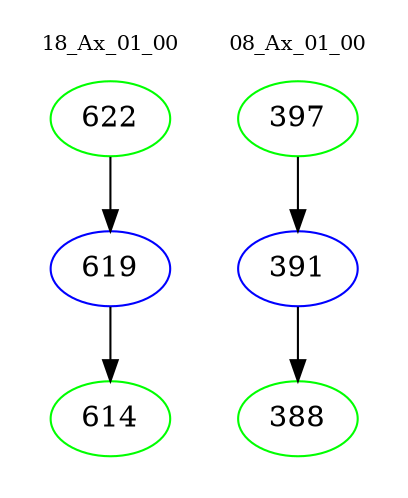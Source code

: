 digraph{
subgraph cluster_0 {
color = white
label = "18_Ax_01_00";
fontsize=10;
T0_622 [label="622", color="green"]
T0_622 -> T0_619 [color="black"]
T0_619 [label="619", color="blue"]
T0_619 -> T0_614 [color="black"]
T0_614 [label="614", color="green"]
}
subgraph cluster_1 {
color = white
label = "08_Ax_01_00";
fontsize=10;
T1_397 [label="397", color="green"]
T1_397 -> T1_391 [color="black"]
T1_391 [label="391", color="blue"]
T1_391 -> T1_388 [color="black"]
T1_388 [label="388", color="green"]
}
}

